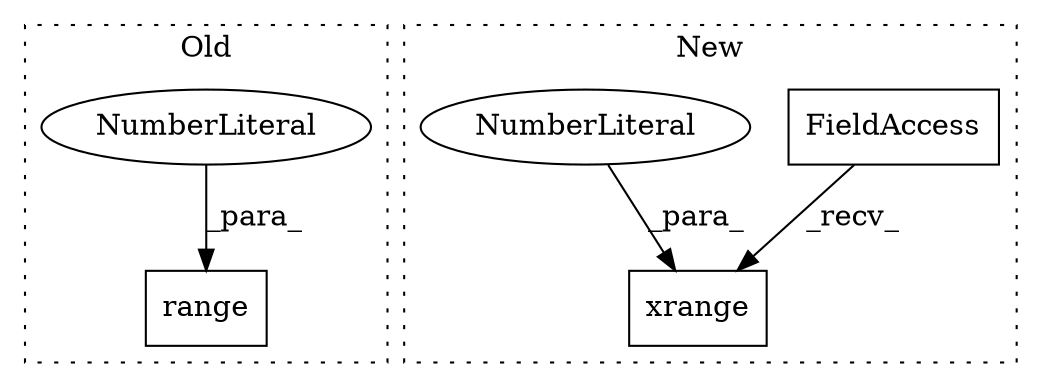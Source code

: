 digraph G {
subgraph cluster0 {
1 [label="range" a="32" s="9746,9758" l="6,1" shape="box"];
4 [label="NumberLiteral" a="34" s="9757" l="1" shape="ellipse"];
label = "Old";
style="dotted";
}
subgraph cluster1 {
2 [label="xrange" a="32" s="10196,10209" l="7,1" shape="box"];
3 [label="FieldAccess" a="22" s="10186" l="3" shape="box"];
5 [label="NumberLiteral" a="34" s="10205" l="2" shape="ellipse"];
label = "New";
style="dotted";
}
3 -> 2 [label="_recv_"];
4 -> 1 [label="_para_"];
5 -> 2 [label="_para_"];
}